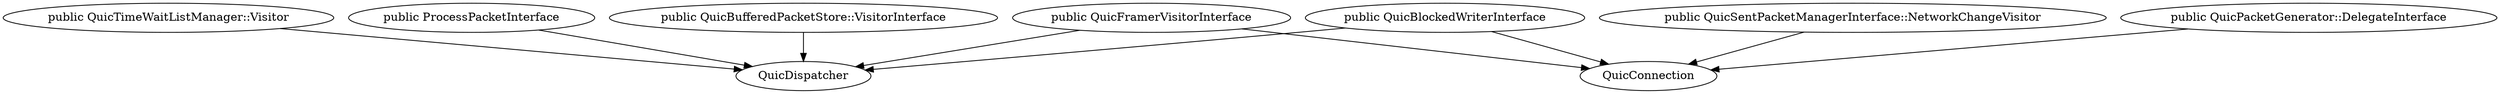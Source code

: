 digraph G {
	"public QuicTimeWaitListManager::Visitor"->"QuicDispatcher";
	"public ProcessPacketInterface"->"QuicDispatcher";
	"public QuicBlockedWriterInterface"->"QuicDispatcher";
	"public QuicFramerVisitorInterface"->"QuicDispatcher";
	"public QuicBufferedPacketStore::VisitorInterface"->"QuicDispatcher";

subgraph Connection {
	"public QuicFramerVisitorInterface"->"QuicConnection";
	"public QuicBlockedWriterInterface"->"QuicConnection";
	"public QuicPacketGenerator::DelegateInterface"->"QuicConnection";
	"public QuicSentPacketManagerInterface::NetworkChangeVisitor"->"QuicConnection";
}
}

